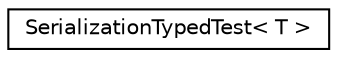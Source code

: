 digraph G
{
  edge [fontname="Helvetica",fontsize="10",labelfontname="Helvetica",labelfontsize="10"];
  node [fontname="Helvetica",fontsize="10",shape=record];
  rankdir="LR";
  Node1 [label="SerializationTypedTest\< T \>",height=0.2,width=0.4,color="black", fillcolor="white", style="filled",URL="$classSerializationTypedTest.html"];
}
